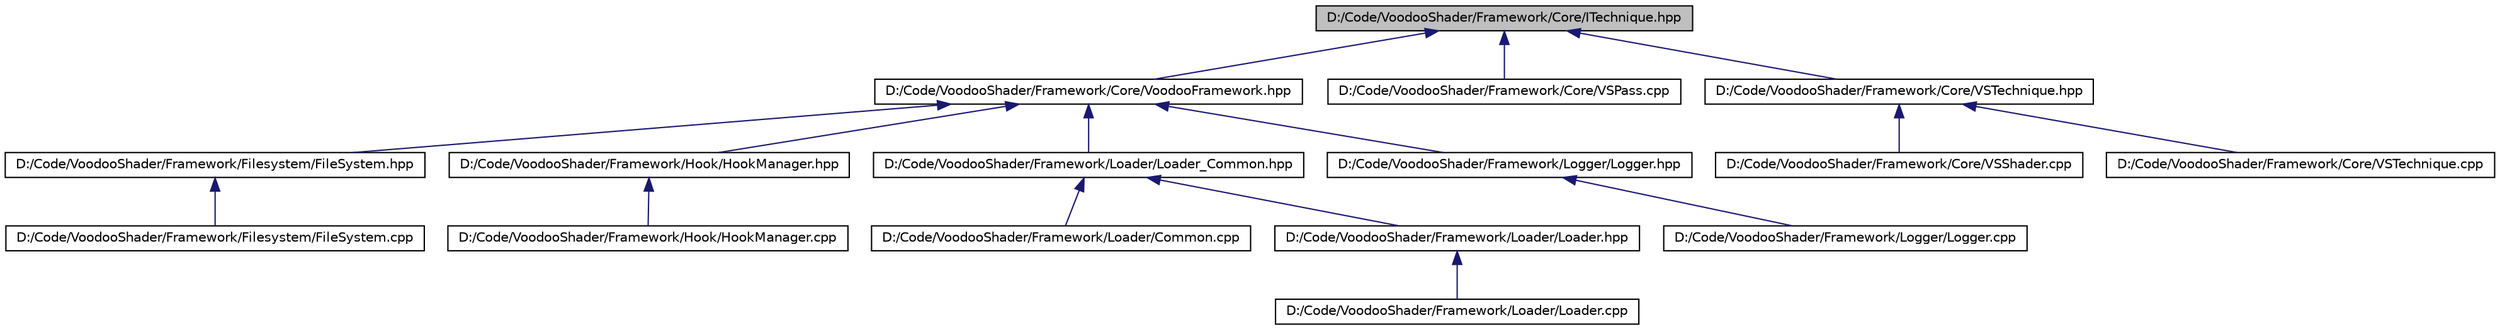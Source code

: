 digraph G
{
  edge [fontname="Helvetica",fontsize="10",labelfontname="Helvetica",labelfontsize="10"];
  node [fontname="Helvetica",fontsize="10",shape=record];
  Node1 [label="D:/Code/VoodooShader/Framework/Core/ITechnique.hpp",height=0.2,width=0.4,color="black", fillcolor="grey75", style="filled" fontcolor="black"];
  Node1 -> Node2 [dir="back",color="midnightblue",fontsize="10",style="solid",fontname="Helvetica"];
  Node2 [label="D:/Code/VoodooShader/Framework/Core/VoodooFramework.hpp",height=0.2,width=0.4,color="black", fillcolor="white", style="filled",URL="$_voodoo_framework_8hpp.html"];
  Node2 -> Node3 [dir="back",color="midnightblue",fontsize="10",style="solid",fontname="Helvetica"];
  Node3 [label="D:/Code/VoodooShader/Framework/Filesystem/FileSystem.hpp",height=0.2,width=0.4,color="black", fillcolor="white", style="filled",URL="$_file_system_8hpp.html"];
  Node3 -> Node4 [dir="back",color="midnightblue",fontsize="10",style="solid",fontname="Helvetica"];
  Node4 [label="D:/Code/VoodooShader/Framework/Filesystem/FileSystem.cpp",height=0.2,width=0.4,color="black", fillcolor="white", style="filled",URL="$_file_system_8cpp.html"];
  Node2 -> Node5 [dir="back",color="midnightblue",fontsize="10",style="solid",fontname="Helvetica"];
  Node5 [label="D:/Code/VoodooShader/Framework/Hook/HookManager.hpp",height=0.2,width=0.4,color="black", fillcolor="white", style="filled",URL="$_hook_manager_8hpp.html"];
  Node5 -> Node6 [dir="back",color="midnightblue",fontsize="10",style="solid",fontname="Helvetica"];
  Node6 [label="D:/Code/VoodooShader/Framework/Hook/HookManager.cpp",height=0.2,width=0.4,color="black", fillcolor="white", style="filled",URL="$_hook_manager_8cpp.html"];
  Node2 -> Node7 [dir="back",color="midnightblue",fontsize="10",style="solid",fontname="Helvetica"];
  Node7 [label="D:/Code/VoodooShader/Framework/Loader/Loader_Common.hpp",height=0.2,width=0.4,color="black", fillcolor="white", style="filled",URL="$_loader___common_8hpp.html"];
  Node7 -> Node8 [dir="back",color="midnightblue",fontsize="10",style="solid",fontname="Helvetica"];
  Node8 [label="D:/Code/VoodooShader/Framework/Loader/Common.cpp",height=0.2,width=0.4,color="black", fillcolor="white", style="filled",URL="$_common_8cpp.html"];
  Node7 -> Node9 [dir="back",color="midnightblue",fontsize="10",style="solid",fontname="Helvetica"];
  Node9 [label="D:/Code/VoodooShader/Framework/Loader/Loader.hpp",height=0.2,width=0.4,color="black", fillcolor="white", style="filled",URL="$_loader_8hpp.html"];
  Node9 -> Node10 [dir="back",color="midnightblue",fontsize="10",style="solid",fontname="Helvetica"];
  Node10 [label="D:/Code/VoodooShader/Framework/Loader/Loader.cpp",height=0.2,width=0.4,color="black", fillcolor="white", style="filled",URL="$_loader_8cpp.html"];
  Node2 -> Node11 [dir="back",color="midnightblue",fontsize="10",style="solid",fontname="Helvetica"];
  Node11 [label="D:/Code/VoodooShader/Framework/Logger/Logger.hpp",height=0.2,width=0.4,color="black", fillcolor="white", style="filled",URL="$_logger_8hpp.html"];
  Node11 -> Node12 [dir="back",color="midnightblue",fontsize="10",style="solid",fontname="Helvetica"];
  Node12 [label="D:/Code/VoodooShader/Framework/Logger/Logger.cpp",height=0.2,width=0.4,color="black", fillcolor="white", style="filled",URL="$_logger_8cpp.html"];
  Node1 -> Node13 [dir="back",color="midnightblue",fontsize="10",style="solid",fontname="Helvetica"];
  Node13 [label="D:/Code/VoodooShader/Framework/Core/VSPass.cpp",height=0.2,width=0.4,color="black", fillcolor="white", style="filled",URL="$_v_s_pass_8cpp.html"];
  Node1 -> Node14 [dir="back",color="midnightblue",fontsize="10",style="solid",fontname="Helvetica"];
  Node14 [label="D:/Code/VoodooShader/Framework/Core/VSTechnique.hpp",height=0.2,width=0.4,color="black", fillcolor="white", style="filled",URL="$_v_s_technique_8hpp.html"];
  Node14 -> Node15 [dir="back",color="midnightblue",fontsize="10",style="solid",fontname="Helvetica"];
  Node15 [label="D:/Code/VoodooShader/Framework/Core/VSShader.cpp",height=0.2,width=0.4,color="black", fillcolor="white", style="filled",URL="$_v_s_shader_8cpp.html"];
  Node14 -> Node16 [dir="back",color="midnightblue",fontsize="10",style="solid",fontname="Helvetica"];
  Node16 [label="D:/Code/VoodooShader/Framework/Core/VSTechnique.cpp",height=0.2,width=0.4,color="black", fillcolor="white", style="filled",URL="$_v_s_technique_8cpp.html"];
}

